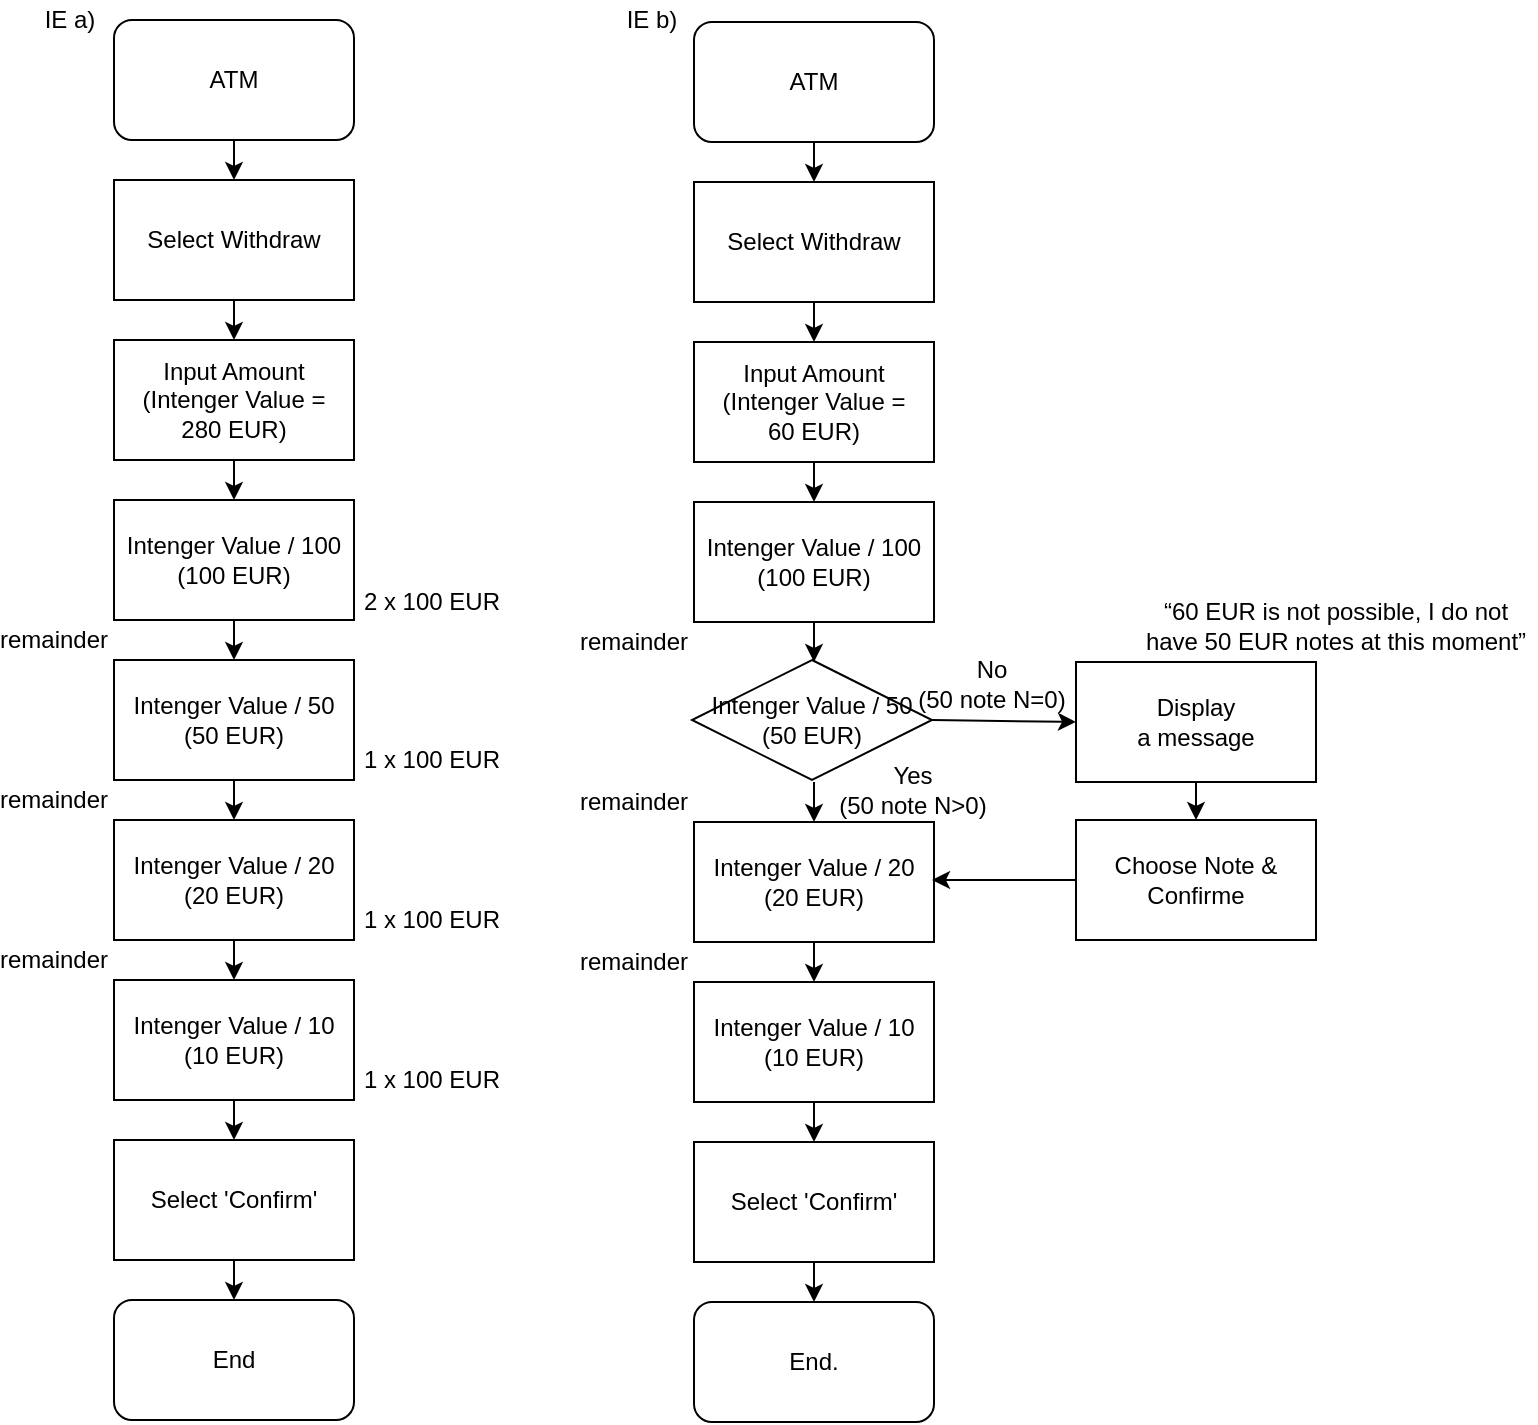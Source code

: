 <mxfile>
    <diagram id="cBu5sNwA1lMjwZlY0Xmi" name="Page-1">
        <mxGraphModel dx="754" dy="430" grid="1" gridSize="10" guides="1" tooltips="1" connect="1" arrows="1" fold="1" page="1" pageScale="1" pageWidth="827" pageHeight="1169" math="0" shadow="0">
            <root>
                <mxCell id="0"/>
                <mxCell id="1" parent="0"/>
                <mxCell id="2" value="ATM" style="rounded=1;whiteSpace=wrap;html=1;" parent="1" vertex="1">
                    <mxGeometry x="109" y="40" width="120" height="60" as="geometry"/>
                </mxCell>
                <mxCell id="3" value="Select Withdraw" style="rounded=0;whiteSpace=wrap;html=1;" parent="1" vertex="1">
                    <mxGeometry x="109" y="120" width="120" height="60" as="geometry"/>
                </mxCell>
                <mxCell id="4" value="Input Amount&lt;br&gt;(Intenger Value = &lt;br&gt;280 EUR)" style="rounded=0;whiteSpace=wrap;html=1;" parent="1" vertex="1">
                    <mxGeometry x="109" y="200" width="120" height="60" as="geometry"/>
                </mxCell>
                <mxCell id="5" value="Intenger Value / 100 (100 EUR)" style="rounded=0;whiteSpace=wrap;html=1;" parent="1" vertex="1">
                    <mxGeometry x="109" y="280" width="120" height="60" as="geometry"/>
                </mxCell>
                <mxCell id="6" value="Intenger Value / 50 (50 EUR)" style="rounded=0;whiteSpace=wrap;html=1;" parent="1" vertex="1">
                    <mxGeometry x="109" y="360" width="120" height="60" as="geometry"/>
                </mxCell>
                <mxCell id="7" value="Intenger Value / 20 (20 EUR)" style="rounded=0;whiteSpace=wrap;html=1;" parent="1" vertex="1">
                    <mxGeometry x="109" y="440" width="120" height="60" as="geometry"/>
                </mxCell>
                <mxCell id="8" value="Intenger Value / 10 (10 EUR)" style="rounded=0;whiteSpace=wrap;html=1;" parent="1" vertex="1">
                    <mxGeometry x="109" y="520" width="120" height="60" as="geometry"/>
                </mxCell>
                <mxCell id="9" value="Select 'Confirm'" style="rounded=0;whiteSpace=wrap;html=1;" parent="1" vertex="1">
                    <mxGeometry x="109" y="600" width="120" height="60" as="geometry"/>
                </mxCell>
                <mxCell id="10" value="" style="endArrow=classic;html=1;exitX=0.5;exitY=1;exitDx=0;exitDy=0;" parent="1" source="2" target="3" edge="1">
                    <mxGeometry width="50" height="50" relative="1" as="geometry">
                        <mxPoint x="229" y="250" as="sourcePoint"/>
                        <mxPoint x="279" y="200" as="targetPoint"/>
                    </mxGeometry>
                </mxCell>
                <mxCell id="11" value="" style="endArrow=classic;html=1;exitX=0.5;exitY=1;exitDx=0;exitDy=0;entryX=0.5;entryY=0;entryDx=0;entryDy=0;" parent="1" source="3" target="4" edge="1">
                    <mxGeometry width="50" height="50" relative="1" as="geometry">
                        <mxPoint x="229" y="250" as="sourcePoint"/>
                        <mxPoint x="279" y="200" as="targetPoint"/>
                    </mxGeometry>
                </mxCell>
                <mxCell id="12" value="" style="endArrow=classic;html=1;exitX=0.5;exitY=1;exitDx=0;exitDy=0;entryX=0.5;entryY=0;entryDx=0;entryDy=0;" parent="1" source="4" target="5" edge="1">
                    <mxGeometry width="50" height="50" relative="1" as="geometry">
                        <mxPoint x="229" y="250" as="sourcePoint"/>
                        <mxPoint x="279" y="200" as="targetPoint"/>
                    </mxGeometry>
                </mxCell>
                <mxCell id="13" value="" style="endArrow=classic;html=1;exitX=0.5;exitY=1;exitDx=0;exitDy=0;entryX=0.5;entryY=0;entryDx=0;entryDy=0;" parent="1" source="5" target="6" edge="1">
                    <mxGeometry width="50" height="50" relative="1" as="geometry">
                        <mxPoint x="229" y="350" as="sourcePoint"/>
                        <mxPoint x="279" y="300" as="targetPoint"/>
                    </mxGeometry>
                </mxCell>
                <mxCell id="14" value="" style="endArrow=classic;html=1;exitX=0.5;exitY=1;exitDx=0;exitDy=0;entryX=0.5;entryY=0;entryDx=0;entryDy=0;" parent="1" source="6" target="7" edge="1">
                    <mxGeometry width="50" height="50" relative="1" as="geometry">
                        <mxPoint x="229" y="450" as="sourcePoint"/>
                        <mxPoint x="279" y="400" as="targetPoint"/>
                    </mxGeometry>
                </mxCell>
                <mxCell id="15" value="" style="endArrow=classic;html=1;exitX=0.5;exitY=1;exitDx=0;exitDy=0;entryX=0.5;entryY=0;entryDx=0;entryDy=0;" parent="1" source="7" target="8" edge="1">
                    <mxGeometry width="50" height="50" relative="1" as="geometry">
                        <mxPoint x="229" y="450" as="sourcePoint"/>
                        <mxPoint x="279" y="400" as="targetPoint"/>
                    </mxGeometry>
                </mxCell>
                <mxCell id="16" value="" style="endArrow=classic;html=1;exitX=0.5;exitY=1;exitDx=0;exitDy=0;entryX=0.5;entryY=0;entryDx=0;entryDy=0;" parent="1" source="8" target="9" edge="1">
                    <mxGeometry width="50" height="50" relative="1" as="geometry">
                        <mxPoint x="229" y="650" as="sourcePoint"/>
                        <mxPoint x="279" y="600" as="targetPoint"/>
                    </mxGeometry>
                </mxCell>
                <mxCell id="17" value="End" style="rounded=1;whiteSpace=wrap;html=1;" parent="1" vertex="1">
                    <mxGeometry x="109" y="680" width="120" height="60" as="geometry"/>
                </mxCell>
                <mxCell id="18" value="" style="endArrow=classic;html=1;exitX=0.5;exitY=1;exitDx=0;exitDy=0;entryX=0.5;entryY=0;entryDx=0;entryDy=0;" parent="1" source="9" target="17" edge="1">
                    <mxGeometry width="50" height="50" relative="1" as="geometry">
                        <mxPoint x="229" y="650" as="sourcePoint"/>
                        <mxPoint x="279" y="600" as="targetPoint"/>
                    </mxGeometry>
                </mxCell>
                <mxCell id="19" value="remainder" style="text;html=1;strokeColor=none;fillColor=none;align=center;verticalAlign=middle;whiteSpace=wrap;rounded=0;" parent="1" vertex="1">
                    <mxGeometry x="59" y="340" width="40" height="20" as="geometry"/>
                </mxCell>
                <mxCell id="20" value="remainder" style="text;html=1;strokeColor=none;fillColor=none;align=center;verticalAlign=middle;whiteSpace=wrap;rounded=0;" parent="1" vertex="1">
                    <mxGeometry x="59" y="420" width="40" height="20" as="geometry"/>
                </mxCell>
                <mxCell id="21" value="remainder" style="text;html=1;strokeColor=none;fillColor=none;align=center;verticalAlign=middle;whiteSpace=wrap;rounded=0;" parent="1" vertex="1">
                    <mxGeometry x="59" y="500" width="40" height="20" as="geometry"/>
                </mxCell>
                <mxCell id="24" value="ATM" style="rounded=1;whiteSpace=wrap;html=1;" parent="1" vertex="1">
                    <mxGeometry x="399" y="41" width="120" height="60" as="geometry"/>
                </mxCell>
                <mxCell id="25" value="Select Withdraw" style="rounded=0;whiteSpace=wrap;html=1;" parent="1" vertex="1">
                    <mxGeometry x="399" y="121" width="120" height="60" as="geometry"/>
                </mxCell>
                <mxCell id="26" value="Input Amount&lt;br&gt;(Intenger Value = &lt;br&gt;60 EUR)" style="rounded=0;whiteSpace=wrap;html=1;" parent="1" vertex="1">
                    <mxGeometry x="399" y="201" width="120" height="60" as="geometry"/>
                </mxCell>
                <mxCell id="27" value="Intenger Value / 100 (100 EUR)" style="rounded=0;whiteSpace=wrap;html=1;" parent="1" vertex="1">
                    <mxGeometry x="399" y="281" width="120" height="60" as="geometry"/>
                </mxCell>
                <mxCell id="29" value="Intenger Value / 20 (20 EUR)" style="rounded=0;whiteSpace=wrap;html=1;" parent="1" vertex="1">
                    <mxGeometry x="399" y="441" width="120" height="60" as="geometry"/>
                </mxCell>
                <mxCell id="30" value="Intenger Value / 10 (10 EUR)" style="rounded=0;whiteSpace=wrap;html=1;" parent="1" vertex="1">
                    <mxGeometry x="399" y="521" width="120" height="60" as="geometry"/>
                </mxCell>
                <mxCell id="31" value="Select 'Confirm'" style="rounded=0;whiteSpace=wrap;html=1;" parent="1" vertex="1">
                    <mxGeometry x="399" y="601" width="120" height="60" as="geometry"/>
                </mxCell>
                <mxCell id="32" value="" style="endArrow=classic;html=1;exitX=0.5;exitY=1;exitDx=0;exitDy=0;" parent="1" source="24" target="25" edge="1">
                    <mxGeometry width="50" height="50" relative="1" as="geometry">
                        <mxPoint x="519" y="251" as="sourcePoint"/>
                        <mxPoint x="569" y="201" as="targetPoint"/>
                    </mxGeometry>
                </mxCell>
                <mxCell id="33" value="" style="endArrow=classic;html=1;exitX=0.5;exitY=1;exitDx=0;exitDy=0;entryX=0.5;entryY=0;entryDx=0;entryDy=0;" parent="1" source="25" target="26" edge="1">
                    <mxGeometry width="50" height="50" relative="1" as="geometry">
                        <mxPoint x="519" y="251" as="sourcePoint"/>
                        <mxPoint x="569" y="201" as="targetPoint"/>
                    </mxGeometry>
                </mxCell>
                <mxCell id="34" value="" style="endArrow=classic;html=1;exitX=0.5;exitY=1;exitDx=0;exitDy=0;entryX=0.5;entryY=0;entryDx=0;entryDy=0;" parent="1" source="26" target="27" edge="1">
                    <mxGeometry width="50" height="50" relative="1" as="geometry">
                        <mxPoint x="519" y="251" as="sourcePoint"/>
                        <mxPoint x="569" y="201" as="targetPoint"/>
                    </mxGeometry>
                </mxCell>
                <mxCell id="35" value="" style="endArrow=classic;html=1;exitX=0.5;exitY=1;exitDx=0;exitDy=0;entryX=0.5;entryY=0;entryDx=0;entryDy=0;" parent="1" source="27" edge="1">
                    <mxGeometry width="50" height="50" relative="1" as="geometry">
                        <mxPoint x="519" y="351" as="sourcePoint"/>
                        <mxPoint x="459" y="361" as="targetPoint"/>
                    </mxGeometry>
                </mxCell>
                <mxCell id="36" value="" style="endArrow=classic;html=1;exitX=0.5;exitY=1;exitDx=0;exitDy=0;entryX=0.5;entryY=0;entryDx=0;entryDy=0;" parent="1" target="29" edge="1">
                    <mxGeometry width="50" height="50" relative="1" as="geometry">
                        <mxPoint x="459" y="421" as="sourcePoint"/>
                        <mxPoint x="569" y="401" as="targetPoint"/>
                    </mxGeometry>
                </mxCell>
                <mxCell id="37" value="" style="endArrow=classic;html=1;exitX=0.5;exitY=1;exitDx=0;exitDy=0;entryX=0.5;entryY=0;entryDx=0;entryDy=0;" parent="1" source="29" target="30" edge="1">
                    <mxGeometry width="50" height="50" relative="1" as="geometry">
                        <mxPoint x="519" y="451" as="sourcePoint"/>
                        <mxPoint x="569" y="401" as="targetPoint"/>
                    </mxGeometry>
                </mxCell>
                <mxCell id="38" value="" style="endArrow=classic;html=1;exitX=0.5;exitY=1;exitDx=0;exitDy=0;entryX=0.5;entryY=0;entryDx=0;entryDy=0;" parent="1" source="30" target="31" edge="1">
                    <mxGeometry width="50" height="50" relative="1" as="geometry">
                        <mxPoint x="519" y="651" as="sourcePoint"/>
                        <mxPoint x="569" y="601" as="targetPoint"/>
                    </mxGeometry>
                </mxCell>
                <mxCell id="39" value="End." style="rounded=1;whiteSpace=wrap;html=1;" parent="1" vertex="1">
                    <mxGeometry x="399" y="681" width="120" height="60" as="geometry"/>
                </mxCell>
                <mxCell id="40" value="" style="endArrow=classic;html=1;exitX=0.5;exitY=1;exitDx=0;exitDy=0;entryX=0.5;entryY=0;entryDx=0;entryDy=0;" parent="1" source="31" target="39" edge="1">
                    <mxGeometry width="50" height="50" relative="1" as="geometry">
                        <mxPoint x="519" y="651" as="sourcePoint"/>
                        <mxPoint x="569" y="601" as="targetPoint"/>
                    </mxGeometry>
                </mxCell>
                <mxCell id="41" value="remainder" style="text;html=1;strokeColor=none;fillColor=none;align=center;verticalAlign=middle;whiteSpace=wrap;rounded=0;" parent="1" vertex="1">
                    <mxGeometry x="349" y="341" width="40" height="20" as="geometry"/>
                </mxCell>
                <mxCell id="42" value="remainder" style="text;html=1;strokeColor=none;fillColor=none;align=center;verticalAlign=middle;whiteSpace=wrap;rounded=0;" parent="1" vertex="1">
                    <mxGeometry x="349" y="421" width="40" height="20" as="geometry"/>
                </mxCell>
                <mxCell id="43" value="remainder" style="text;html=1;strokeColor=none;fillColor=none;align=center;verticalAlign=middle;whiteSpace=wrap;rounded=0;" parent="1" vertex="1">
                    <mxGeometry x="349" y="501" width="40" height="20" as="geometry"/>
                </mxCell>
                <mxCell id="44" value="&lt;span style=&quot;font-family: &amp;#34;helvetica&amp;#34;&quot;&gt;Intenger Value / 50 &lt;br&gt;(50 EUR)&lt;/span&gt;" style="rhombus;whiteSpace=wrap;html=1;" parent="1" vertex="1">
                    <mxGeometry x="398" y="360" width="120" height="60" as="geometry"/>
                </mxCell>
                <mxCell id="46" value="Display&lt;br&gt;a message" style="rounded=0;whiteSpace=wrap;html=1;" parent="1" vertex="1">
                    <mxGeometry x="590" y="361" width="120" height="60" as="geometry"/>
                </mxCell>
                <mxCell id="48" value="2 x 100 EUR" style="text;html=1;strokeColor=none;fillColor=none;align=center;verticalAlign=middle;whiteSpace=wrap;rounded=0;" parent="1" vertex="1">
                    <mxGeometry x="228" y="321" width="80" height="20" as="geometry"/>
                </mxCell>
                <mxCell id="49" value="1 x 100 EUR" style="text;html=1;strokeColor=none;fillColor=none;align=center;verticalAlign=middle;whiteSpace=wrap;rounded=0;" parent="1" vertex="1">
                    <mxGeometry x="228" y="400" width="80" height="20" as="geometry"/>
                </mxCell>
                <mxCell id="50" value="1 x 100 EUR" style="text;html=1;strokeColor=none;fillColor=none;align=center;verticalAlign=middle;whiteSpace=wrap;rounded=0;" parent="1" vertex="1">
                    <mxGeometry x="228" y="480" width="80" height="20" as="geometry"/>
                </mxCell>
                <mxCell id="51" value="1 x 100 EUR" style="text;html=1;strokeColor=none;fillColor=none;align=center;verticalAlign=middle;whiteSpace=wrap;rounded=0;" parent="1" vertex="1">
                    <mxGeometry x="228" y="560" width="80" height="20" as="geometry"/>
                </mxCell>
                <mxCell id="52" value="IE a)" style="text;html=1;strokeColor=none;fillColor=none;align=center;verticalAlign=middle;whiteSpace=wrap;rounded=0;" parent="1" vertex="1">
                    <mxGeometry x="67" y="30" width="40" height="20" as="geometry"/>
                </mxCell>
                <mxCell id="54" value="IE b)" style="text;html=1;strokeColor=none;fillColor=none;align=center;verticalAlign=middle;whiteSpace=wrap;rounded=0;" parent="1" vertex="1">
                    <mxGeometry x="358" y="30" width="40" height="20" as="geometry"/>
                </mxCell>
                <mxCell id="55" value="Yes &lt;br&gt;(50 note N&amp;gt;0)" style="text;html=1;strokeColor=none;fillColor=none;align=center;verticalAlign=middle;whiteSpace=wrap;rounded=0;" parent="1" vertex="1">
                    <mxGeometry x="457" y="414" width="103" height="22" as="geometry"/>
                </mxCell>
                <mxCell id="56" value="" style="endArrow=classic;html=1;entryX=0;entryY=0.5;entryDx=0;entryDy=0;exitX=1;exitY=0.5;exitDx=0;exitDy=0;" parent="1" source="44" target="46" edge="1">
                    <mxGeometry width="50" height="50" relative="1" as="geometry">
                        <mxPoint x="468" y="370" as="sourcePoint"/>
                        <mxPoint x="518" y="320" as="targetPoint"/>
                    </mxGeometry>
                </mxCell>
                <mxCell id="57" value="No&lt;br&gt;(50 note N=0)" style="text;html=1;strokeColor=none;fillColor=none;align=center;verticalAlign=middle;whiteSpace=wrap;rounded=0;" parent="1" vertex="1">
                    <mxGeometry x="498" y="361" width="100" height="22" as="geometry"/>
                </mxCell>
                <mxCell id="58" value="“60 EUR is not possible, I do not have 50 EUR notes at this moment”" style="text;html=1;strokeColor=none;fillColor=none;align=center;verticalAlign=middle;whiteSpace=wrap;rounded=0;" parent="1" vertex="1">
                    <mxGeometry x="620" y="333" width="200" height="20" as="geometry"/>
                </mxCell>
                <mxCell id="61" value="" style="edgeStyle=orthogonalEdgeStyle;rounded=0;orthogonalLoop=1;jettySize=auto;html=1;" parent="1" source="59" edge="1">
                    <mxGeometry relative="1" as="geometry">
                        <mxPoint x="518" y="470" as="targetPoint"/>
                    </mxGeometry>
                </mxCell>
                <mxCell id="59" value="Choose Note &amp;amp; Confirme" style="rounded=0;whiteSpace=wrap;html=1;" parent="1" vertex="1">
                    <mxGeometry x="590" y="440" width="120" height="60" as="geometry"/>
                </mxCell>
                <mxCell id="62" value="" style="endArrow=classic;html=1;exitX=0.5;exitY=1;exitDx=0;exitDy=0;entryX=0.5;entryY=0;entryDx=0;entryDy=0;" parent="1" source="46" target="59" edge="1">
                    <mxGeometry width="50" height="50" relative="1" as="geometry">
                        <mxPoint x="558" y="530" as="sourcePoint"/>
                        <mxPoint x="608" y="480" as="targetPoint"/>
                    </mxGeometry>
                </mxCell>
            </root>
        </mxGraphModel>
    </diagram>
</mxfile>